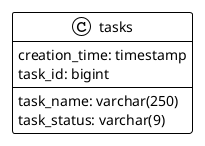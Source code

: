 @startuml

!theme plain
top to bottom direction
skinparam linetype ortho

class tasks {
   creation_time: timestamp
   task_name: varchar(250)
   task_status: varchar(9)
   task_id: bigint
}

@enduml
